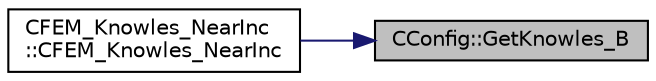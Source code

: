 digraph "CConfig::GetKnowles_B"
{
 // LATEX_PDF_SIZE
  edge [fontname="Helvetica",fontsize="10",labelfontname="Helvetica",labelfontsize="10"];
  node [fontname="Helvetica",fontsize="10",shape=record];
  rankdir="RL";
  Node1 [label="CConfig::GetKnowles_B",height=0.2,width=0.4,color="black", fillcolor="grey75", style="filled", fontcolor="black",tooltip="Get the value of the B constant in the Knowles material model."];
  Node1 -> Node2 [dir="back",color="midnightblue",fontsize="10",style="solid",fontname="Helvetica"];
  Node2 [label="CFEM_Knowles_NearInc\l::CFEM_Knowles_NearInc",height=0.2,width=0.4,color="black", fillcolor="white", style="filled",URL="$classCFEM__Knowles__NearInc.html#a8953af9c5ac7b557f19b7726c4a31ba0",tooltip="Constructor of the class."];
}
